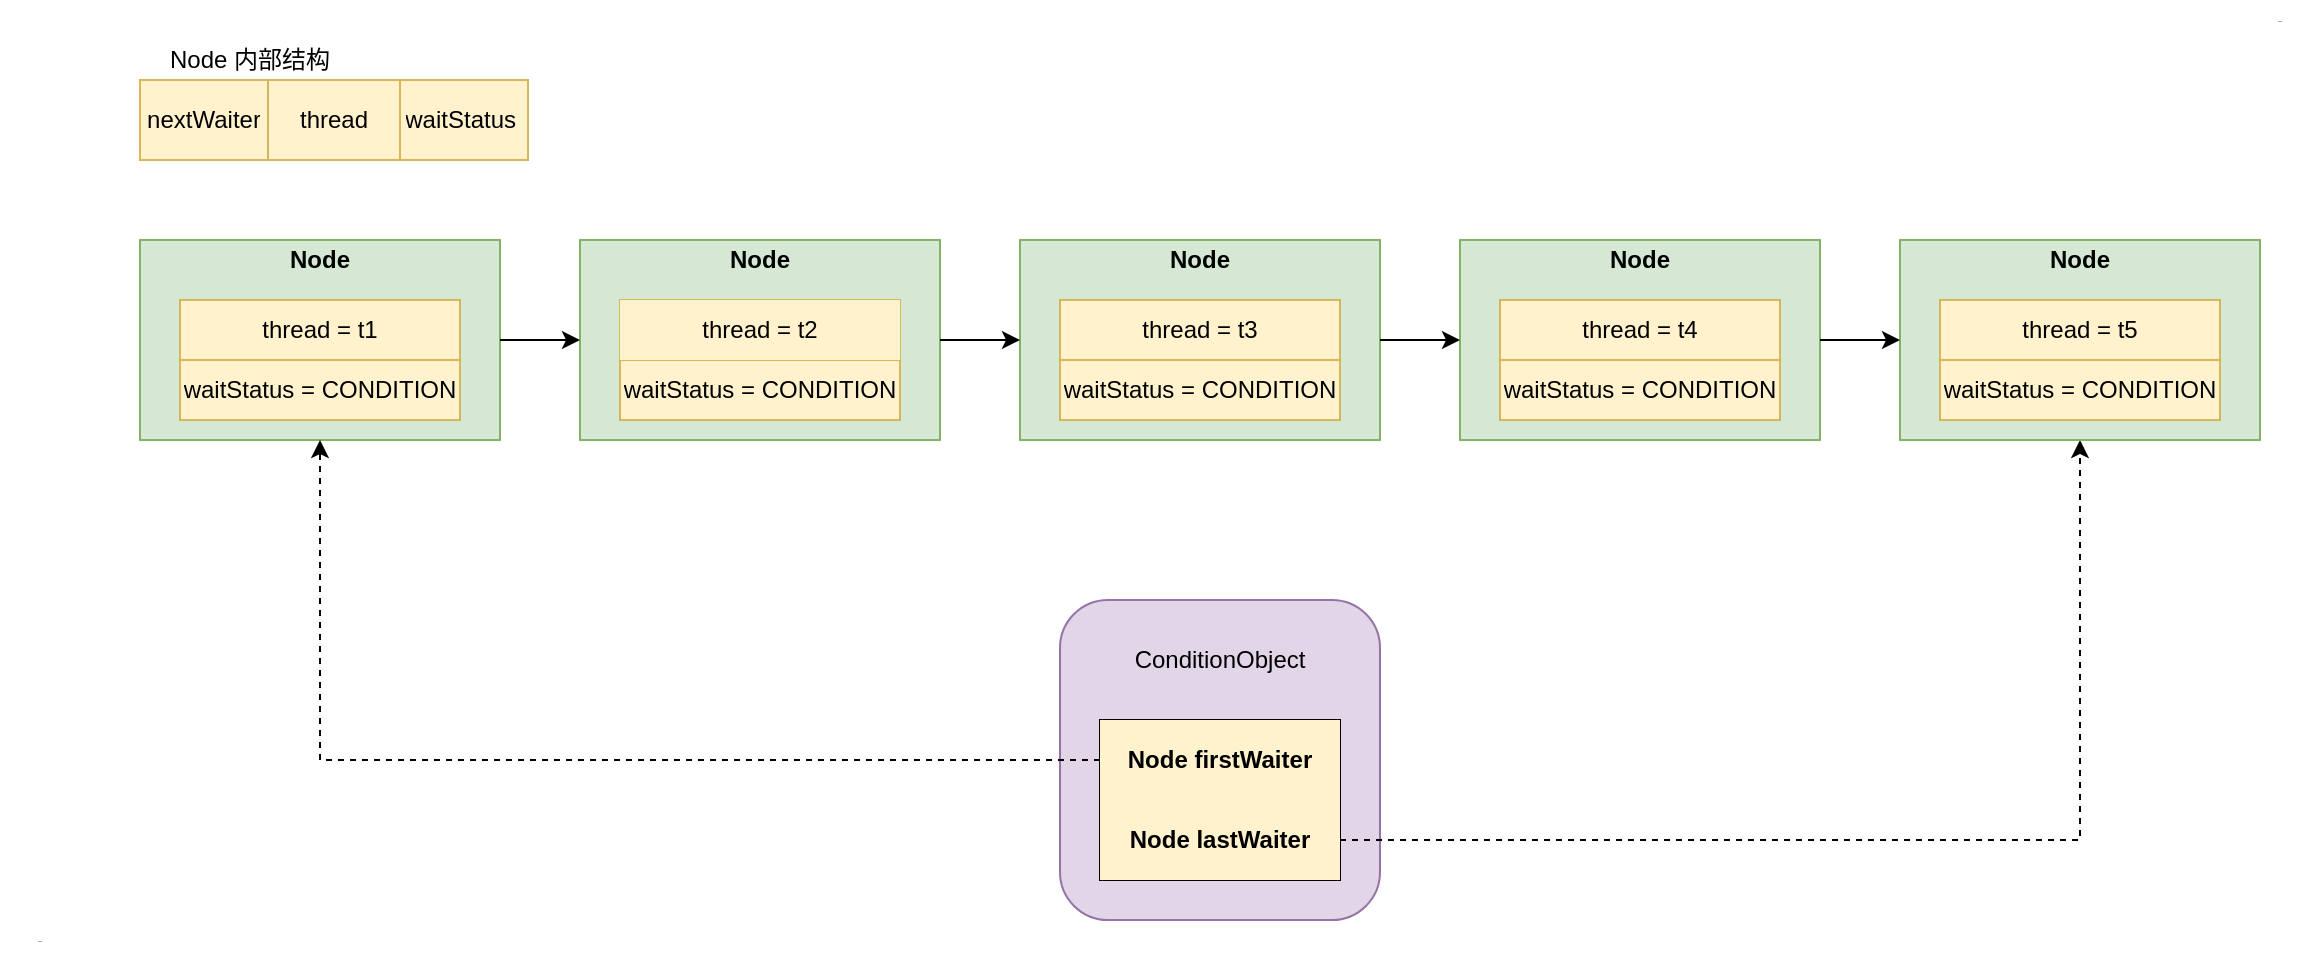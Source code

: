 <mxfile version="13.9.9" type="device" pages="2"><diagram id="wgbxL2GzdKkDWJQPNhwv" name="第 1 页"><mxGraphModel dx="1022" dy="590" grid="1" gridSize="10" guides="1" tooltips="1" connect="1" arrows="1" fold="1" page="1" pageScale="1" pageWidth="827" pageHeight="1169" math="0" shadow="0"><root><mxCell id="0"/><mxCell id="1" parent="0"/><mxCell id="T9ueITL46WB8SpKFOK70-9" value="" style="group;fillColor=#d5e8d4;strokeColor=#82b366;" parent="1" vertex="1" connectable="0"><mxGeometry x="280" y="430" width="180" height="100" as="geometry"/></mxCell><mxCell id="T9ueITL46WB8SpKFOK70-10" value="" style="rounded=0;whiteSpace=wrap;html=1;fillColor=#d5e8d4;strokeColor=#82b366;" parent="T9ueITL46WB8SpKFOK70-9" vertex="1"><mxGeometry width="180" height="100" as="geometry"/></mxCell><mxCell id="T9ueITL46WB8SpKFOK70-11" value="&lt;b&gt;Node&lt;/b&gt;" style="text;html=1;strokeColor=none;fillColor=none;align=center;verticalAlign=middle;whiteSpace=wrap;rounded=0;" parent="T9ueITL46WB8SpKFOK70-9" vertex="1"><mxGeometry x="70" width="40" height="20" as="geometry"/></mxCell><mxCell id="T9ueITL46WB8SpKFOK70-12" value="" style="shape=table;html=1;whiteSpace=wrap;startSize=0;container=1;collapsible=0;childLayout=tableLayout;fillColor=#fff2cc;strokeColor=#d6b656;" parent="T9ueITL46WB8SpKFOK70-9" vertex="1"><mxGeometry x="20" y="30" width="140" height="60" as="geometry"/></mxCell><mxCell id="T9ueITL46WB8SpKFOK70-13" value="" style="shape=partialRectangle;html=1;whiteSpace=wrap;collapsible=0;dropTarget=0;pointerEvents=0;fillColor=none;top=0;left=0;bottom=0;right=0;points=[[0,0.5],[1,0.5]];portConstraint=eastwest;" parent="T9ueITL46WB8SpKFOK70-12" vertex="1"><mxGeometry width="140" height="30" as="geometry"/></mxCell><mxCell id="T9ueITL46WB8SpKFOK70-14" value="thread = t1" style="shape=partialRectangle;html=1;whiteSpace=wrap;connectable=0;fillColor=none;top=0;left=0;bottom=0;right=0;overflow=hidden;" parent="T9ueITL46WB8SpKFOK70-13" vertex="1"><mxGeometry width="140" height="30" as="geometry"/></mxCell><mxCell id="T9ueITL46WB8SpKFOK70-15" value="" style="shape=partialRectangle;html=1;whiteSpace=wrap;collapsible=0;dropTarget=0;pointerEvents=0;fillColor=none;top=0;left=0;bottom=0;right=0;points=[[0,0.5],[1,0.5]];portConstraint=eastwest;" parent="T9ueITL46WB8SpKFOK70-12" vertex="1"><mxGeometry y="30" width="140" height="30" as="geometry"/></mxCell><mxCell id="T9ueITL46WB8SpKFOK70-16" value="waitStatus&amp;nbsp;= CONDITION" style="shape=partialRectangle;html=1;whiteSpace=wrap;connectable=0;fillColor=none;top=0;left=0;bottom=0;right=0;overflow=hidden;" parent="T9ueITL46WB8SpKFOK70-15" vertex="1"><mxGeometry width="140" height="30" as="geometry"/></mxCell><mxCell id="T9ueITL46WB8SpKFOK70-17" value="" style="group;fillColor=#d5e8d4;strokeColor=#82b366;" parent="1" vertex="1" connectable="0"><mxGeometry x="500" y="430" width="180" height="100" as="geometry"/></mxCell><mxCell id="T9ueITL46WB8SpKFOK70-18" value="" style="rounded=0;whiteSpace=wrap;html=1;fillColor=#d5e8d4;strokeColor=#82b366;" parent="T9ueITL46WB8SpKFOK70-17" vertex="1"><mxGeometry width="180" height="100" as="geometry"/></mxCell><mxCell id="T9ueITL46WB8SpKFOK70-19" value="&lt;b&gt;Node&lt;/b&gt;" style="text;html=1;strokeColor=none;fillColor=none;align=center;verticalAlign=middle;whiteSpace=wrap;rounded=0;" parent="T9ueITL46WB8SpKFOK70-17" vertex="1"><mxGeometry x="70" width="40" height="20" as="geometry"/></mxCell><mxCell id="T9ueITL46WB8SpKFOK70-20" value="" style="shape=table;html=1;whiteSpace=wrap;startSize=0;container=1;collapsible=0;childLayout=tableLayout;fillColor=#fff2cc;strokeColor=#d6b656;" parent="T9ueITL46WB8SpKFOK70-17" vertex="1"><mxGeometry x="20" y="30" width="140" height="60" as="geometry"/></mxCell><mxCell id="T9ueITL46WB8SpKFOK70-21" value="" style="shape=partialRectangle;html=1;whiteSpace=wrap;collapsible=0;dropTarget=0;pointerEvents=0;fillColor=none;top=0;left=0;bottom=0;right=0;points=[[0,0.5],[1,0.5]];portConstraint=eastwest;" parent="T9ueITL46WB8SpKFOK70-20" vertex="1"><mxGeometry width="140" height="30" as="geometry"/></mxCell><mxCell id="T9ueITL46WB8SpKFOK70-22" value="thread = t2" style="shape=partialRectangle;html=1;whiteSpace=wrap;connectable=0;fillColor=#fff2cc;top=0;left=0;bottom=0;right=0;overflow=hidden;strokeColor=#d6b656;" parent="T9ueITL46WB8SpKFOK70-21" vertex="1"><mxGeometry width="140" height="30" as="geometry"/></mxCell><mxCell id="T9ueITL46WB8SpKFOK70-23" value="" style="shape=partialRectangle;html=1;whiteSpace=wrap;collapsible=0;dropTarget=0;pointerEvents=0;fillColor=none;top=0;left=0;bottom=0;right=0;points=[[0,0.5],[1,0.5]];portConstraint=eastwest;" parent="T9ueITL46WB8SpKFOK70-20" vertex="1"><mxGeometry y="30" width="140" height="30" as="geometry"/></mxCell><mxCell id="T9ueITL46WB8SpKFOK70-24" value="waitStatus&amp;nbsp;= CONDITION" style="shape=partialRectangle;html=1;whiteSpace=wrap;connectable=0;fillColor=none;top=0;left=0;bottom=0;right=0;overflow=hidden;" parent="T9ueITL46WB8SpKFOK70-23" vertex="1"><mxGeometry width="140" height="30" as="geometry"/></mxCell><mxCell id="T9ueITL46WB8SpKFOK70-25" value="" style="group;fillColor=#d5e8d4;strokeColor=#82b366;" parent="1" vertex="1" connectable="0"><mxGeometry x="720" y="430" width="180" height="100" as="geometry"/></mxCell><mxCell id="T9ueITL46WB8SpKFOK70-26" value="" style="rounded=0;whiteSpace=wrap;html=1;fillColor=#d5e8d4;strokeColor=#82b366;" parent="T9ueITL46WB8SpKFOK70-25" vertex="1"><mxGeometry width="180" height="100" as="geometry"/></mxCell><mxCell id="T9ueITL46WB8SpKFOK70-27" value="&lt;b&gt;Node&lt;/b&gt;" style="text;html=1;strokeColor=none;fillColor=none;align=center;verticalAlign=middle;whiteSpace=wrap;rounded=0;" parent="T9ueITL46WB8SpKFOK70-25" vertex="1"><mxGeometry x="70" width="40" height="20" as="geometry"/></mxCell><mxCell id="T9ueITL46WB8SpKFOK70-28" value="" style="shape=table;html=1;whiteSpace=wrap;startSize=0;container=1;collapsible=0;childLayout=tableLayout;fillColor=#fff2cc;strokeColor=#d6b656;" parent="T9ueITL46WB8SpKFOK70-25" vertex="1"><mxGeometry x="20" y="30" width="140" height="60" as="geometry"/></mxCell><mxCell id="T9ueITL46WB8SpKFOK70-29" value="" style="shape=partialRectangle;html=1;whiteSpace=wrap;collapsible=0;dropTarget=0;pointerEvents=0;fillColor=none;top=0;left=0;bottom=0;right=0;points=[[0,0.5],[1,0.5]];portConstraint=eastwest;" parent="T9ueITL46WB8SpKFOK70-28" vertex="1"><mxGeometry width="140" height="30" as="geometry"/></mxCell><mxCell id="T9ueITL46WB8SpKFOK70-30" value="thread = t3" style="shape=partialRectangle;html=1;whiteSpace=wrap;connectable=0;fillColor=none;top=0;left=0;bottom=0;right=0;overflow=hidden;" parent="T9ueITL46WB8SpKFOK70-29" vertex="1"><mxGeometry width="140" height="30" as="geometry"/></mxCell><mxCell id="T9ueITL46WB8SpKFOK70-31" value="" style="shape=partialRectangle;html=1;whiteSpace=wrap;collapsible=0;dropTarget=0;pointerEvents=0;fillColor=none;top=0;left=0;bottom=0;right=0;points=[[0,0.5],[1,0.5]];portConstraint=eastwest;" parent="T9ueITL46WB8SpKFOK70-28" vertex="1"><mxGeometry y="30" width="140" height="30" as="geometry"/></mxCell><mxCell id="T9ueITL46WB8SpKFOK70-32" value="waitStatus&amp;nbsp;= CONDITION" style="shape=partialRectangle;html=1;whiteSpace=wrap;connectable=0;fillColor=none;top=0;left=0;bottom=0;right=0;overflow=hidden;" parent="T9ueITL46WB8SpKFOK70-31" vertex="1"><mxGeometry width="140" height="30" as="geometry"/></mxCell><mxCell id="T9ueITL46WB8SpKFOK70-33" value="" style="group;fillColor=#fff2cc;strokeColor=#d6b656;" parent="1" vertex="1" connectable="0"><mxGeometry x="940" y="430" width="180" height="100" as="geometry"/></mxCell><mxCell id="T9ueITL46WB8SpKFOK70-34" value="" style="rounded=0;whiteSpace=wrap;html=1;fillColor=#d5e8d4;strokeColor=#82b366;" parent="T9ueITL46WB8SpKFOK70-33" vertex="1"><mxGeometry width="180" height="100" as="geometry"/></mxCell><mxCell id="T9ueITL46WB8SpKFOK70-35" value="&lt;b&gt;Node&lt;/b&gt;" style="text;html=1;strokeColor=none;fillColor=none;align=center;verticalAlign=middle;whiteSpace=wrap;rounded=0;" parent="T9ueITL46WB8SpKFOK70-33" vertex="1"><mxGeometry x="70" width="40" height="20" as="geometry"/></mxCell><mxCell id="T9ueITL46WB8SpKFOK70-36" value="" style="shape=table;html=1;whiteSpace=wrap;startSize=0;container=1;collapsible=0;childLayout=tableLayout;fillColor=#fff2cc;strokeColor=#d6b656;" parent="T9ueITL46WB8SpKFOK70-33" vertex="1"><mxGeometry x="20" y="30" width="140" height="60" as="geometry"/></mxCell><mxCell id="T9ueITL46WB8SpKFOK70-37" value="" style="shape=partialRectangle;html=1;whiteSpace=wrap;collapsible=0;dropTarget=0;pointerEvents=0;fillColor=none;top=0;left=0;bottom=0;right=0;points=[[0,0.5],[1,0.5]];portConstraint=eastwest;" parent="T9ueITL46WB8SpKFOK70-36" vertex="1"><mxGeometry width="140" height="30" as="geometry"/></mxCell><mxCell id="T9ueITL46WB8SpKFOK70-38" value="thread = t4" style="shape=partialRectangle;html=1;whiteSpace=wrap;connectable=0;fillColor=none;top=0;left=0;bottom=0;right=0;overflow=hidden;" parent="T9ueITL46WB8SpKFOK70-37" vertex="1"><mxGeometry width="140" height="30" as="geometry"/></mxCell><mxCell id="T9ueITL46WB8SpKFOK70-39" value="" style="shape=partialRectangle;html=1;whiteSpace=wrap;collapsible=0;dropTarget=0;pointerEvents=0;fillColor=none;top=0;left=0;bottom=0;right=0;points=[[0,0.5],[1,0.5]];portConstraint=eastwest;" parent="T9ueITL46WB8SpKFOK70-36" vertex="1"><mxGeometry y="30" width="140" height="30" as="geometry"/></mxCell><mxCell id="T9ueITL46WB8SpKFOK70-40" value="waitStatus&amp;nbsp;= CONDITION" style="shape=partialRectangle;html=1;whiteSpace=wrap;connectable=0;fillColor=none;top=0;left=0;bottom=0;right=0;overflow=hidden;" parent="T9ueITL46WB8SpKFOK70-39" vertex="1"><mxGeometry width="140" height="30" as="geometry"/></mxCell><mxCell id="T9ueITL46WB8SpKFOK70-49" value="" style="group" parent="1" vertex="1" connectable="0"><mxGeometry x="290" y="330" width="260" height="60" as="geometry"/></mxCell><mxCell id="T9ueITL46WB8SpKFOK70-50" value="" style="shape=table;html=1;whiteSpace=wrap;startSize=0;container=1;collapsible=0;childLayout=tableLayout;fillColor=#fff2cc;strokeColor=#d6b656;" parent="T9ueITL46WB8SpKFOK70-49" vertex="1"><mxGeometry x="-10" y="20" width="194" height="40" as="geometry"/></mxCell><mxCell id="T9ueITL46WB8SpKFOK70-51" value="" style="shape=partialRectangle;html=1;whiteSpace=wrap;collapsible=0;dropTarget=0;pointerEvents=0;fillColor=none;top=0;left=0;bottom=0;right=0;points=[[0,0.5],[1,0.5]];portConstraint=eastwest;" parent="T9ueITL46WB8SpKFOK70-50" vertex="1"><mxGeometry width="194" height="40" as="geometry"/></mxCell><mxCell id="T9ueITL46WB8SpKFOK70-53" value="nextWaiter" style="shape=partialRectangle;html=1;whiteSpace=wrap;connectable=0;fillColor=none;top=0;left=0;bottom=0;right=0;overflow=hidden;" parent="T9ueITL46WB8SpKFOK70-51" vertex="1"><mxGeometry width="64" height="40" as="geometry"/></mxCell><mxCell id="T9ueITL46WB8SpKFOK70-54" value="thread" style="shape=partialRectangle;html=1;whiteSpace=wrap;connectable=0;fillColor=none;top=0;left=0;bottom=0;right=0;overflow=hidden;" parent="T9ueITL46WB8SpKFOK70-51" vertex="1"><mxGeometry x="64" width="66" height="40" as="geometry"/></mxCell><mxCell id="T9ueITL46WB8SpKFOK70-55" value="waitStatus&amp;nbsp;" style="shape=partialRectangle;html=1;whiteSpace=wrap;connectable=0;fillColor=none;top=0;left=0;bottom=0;right=0;overflow=hidden;" parent="T9ueITL46WB8SpKFOK70-51" vertex="1"><mxGeometry x="130" width="64" height="40" as="geometry"/></mxCell><mxCell id="T9ueITL46WB8SpKFOK70-56" value="Node 内部结构" style="text;html=1;strokeColor=none;fillColor=none;align=center;verticalAlign=middle;whiteSpace=wrap;rounded=0;" parent="T9ueITL46WB8SpKFOK70-49" vertex="1"><mxGeometry width="90" height="20" as="geometry"/></mxCell><mxCell id="T9ueITL46WB8SpKFOK70-57" value="" style="group" parent="1" vertex="1" connectable="0"><mxGeometry x="740" y="610" width="160" height="160" as="geometry"/></mxCell><mxCell id="T9ueITL46WB8SpKFOK70-58" value="" style="rounded=1;whiteSpace=wrap;html=1;fillColor=#e1d5e7;strokeColor=#9673a6;" parent="T9ueITL46WB8SpKFOK70-57" vertex="1"><mxGeometry width="160" height="160" as="geometry"/></mxCell><mxCell id="T9ueITL46WB8SpKFOK70-59" value="ConditionObject" style="text;html=1;strokeColor=none;fillColor=none;align=center;verticalAlign=middle;whiteSpace=wrap;rounded=0;" parent="T9ueITL46WB8SpKFOK70-57" vertex="1"><mxGeometry x="60" y="20" width="40" height="20" as="geometry"/></mxCell><mxCell id="T9ueITL46WB8SpKFOK70-60" value="" style="shape=table;html=1;whiteSpace=wrap;startSize=0;container=1;collapsible=0;childLayout=tableLayout;" parent="T9ueITL46WB8SpKFOK70-57" vertex="1"><mxGeometry x="20" y="60" width="120" height="80" as="geometry"/></mxCell><mxCell id="T9ueITL46WB8SpKFOK70-61" value="" style="shape=partialRectangle;html=1;whiteSpace=wrap;collapsible=0;dropTarget=0;pointerEvents=0;fillColor=#fff2cc;top=0;left=0;bottom=0;right=0;points=[[0,0.5],[1,0.5]];portConstraint=eastwest;strokeColor=#d6b656;" parent="T9ueITL46WB8SpKFOK70-60" vertex="1"><mxGeometry width="120" height="40" as="geometry"/></mxCell><mxCell id="T9ueITL46WB8SpKFOK70-62" value="&lt;b&gt;Node firstWaiter&lt;/b&gt;" style="shape=partialRectangle;html=1;whiteSpace=wrap;connectable=0;fillColor=none;top=0;left=0;bottom=0;right=0;overflow=hidden;" parent="T9ueITL46WB8SpKFOK70-61" vertex="1"><mxGeometry width="120" height="40" as="geometry"/></mxCell><mxCell id="T9ueITL46WB8SpKFOK70-63" value="" style="shape=partialRectangle;html=1;whiteSpace=wrap;collapsible=0;dropTarget=0;pointerEvents=0;fillColor=none;top=0;left=0;bottom=0;right=0;points=[[0,0.5],[1,0.5]];portConstraint=eastwest;" parent="T9ueITL46WB8SpKFOK70-60" vertex="1"><mxGeometry y="40" width="120" height="40" as="geometry"/></mxCell><mxCell id="T9ueITL46WB8SpKFOK70-64" value="&lt;b&gt;Node lastWaiter&lt;/b&gt;" style="shape=partialRectangle;html=1;whiteSpace=wrap;connectable=0;fillColor=#fff2cc;top=0;left=0;bottom=0;right=0;overflow=hidden;strokeColor=#d6b656;" parent="T9ueITL46WB8SpKFOK70-63" vertex="1"><mxGeometry width="120" height="40" as="geometry"/></mxCell><mxCell id="T9ueITL46WB8SpKFOK70-65" style="edgeStyle=orthogonalEdgeStyle;rounded=0;orthogonalLoop=1;jettySize=auto;html=1;exitX=0;exitY=0.5;exitDx=0;exitDy=0;entryX=0.5;entryY=1;entryDx=0;entryDy=0;dashed=1;" parent="1" source="T9ueITL46WB8SpKFOK70-61" target="T9ueITL46WB8SpKFOK70-10" edge="1"><mxGeometry relative="1" as="geometry"><mxPoint x="380" y="530" as="targetPoint"/></mxGeometry></mxCell><mxCell id="T9ueITL46WB8SpKFOK70-66" style="edgeStyle=orthogonalEdgeStyle;rounded=0;orthogonalLoop=1;jettySize=auto;html=1;entryX=0.5;entryY=1;entryDx=0;entryDy=0;dashed=1;" parent="1" source="T9ueITL46WB8SpKFOK70-63" target="T9ueITL46WB8SpKFOK70-71" edge="1"><mxGeometry relative="1" as="geometry"/></mxCell><mxCell id="T9ueITL46WB8SpKFOK70-67" value="Text" style="text;html=1;strokeColor=none;fillColor=none;align=center;verticalAlign=middle;whiteSpace=wrap;rounded=0;fontSize=1;" parent="1" vertex="1"><mxGeometry x="210" y="770" width="40" height="20" as="geometry"/></mxCell><mxCell id="T9ueITL46WB8SpKFOK70-69" value="Text" style="text;html=1;strokeColor=none;fillColor=none;align=center;verticalAlign=middle;whiteSpace=wrap;rounded=0;fontSize=1;" parent="1" vertex="1"><mxGeometry x="1330" y="310" width="40" height="20" as="geometry"/></mxCell><mxCell id="T9ueITL46WB8SpKFOK70-70" value="" style="group;fillColor=#fff2cc;strokeColor=#d6b656;" parent="1" vertex="1" connectable="0"><mxGeometry x="1160" y="430" width="180" height="100" as="geometry"/></mxCell><mxCell id="T9ueITL46WB8SpKFOK70-71" value="" style="rounded=0;whiteSpace=wrap;html=1;fillColor=#d5e8d4;strokeColor=#82b366;" parent="T9ueITL46WB8SpKFOK70-70" vertex="1"><mxGeometry width="180" height="100" as="geometry"/></mxCell><mxCell id="T9ueITL46WB8SpKFOK70-72" value="&lt;b&gt;Node&lt;/b&gt;" style="text;html=1;strokeColor=none;fillColor=none;align=center;verticalAlign=middle;whiteSpace=wrap;rounded=0;" parent="T9ueITL46WB8SpKFOK70-70" vertex="1"><mxGeometry x="70" width="40" height="20" as="geometry"/></mxCell><mxCell id="T9ueITL46WB8SpKFOK70-73" value="" style="shape=table;html=1;whiteSpace=wrap;startSize=0;container=1;collapsible=0;childLayout=tableLayout;fillColor=#fff2cc;strokeColor=#d6b656;" parent="T9ueITL46WB8SpKFOK70-70" vertex="1"><mxGeometry x="20" y="30" width="140" height="60" as="geometry"/></mxCell><mxCell id="T9ueITL46WB8SpKFOK70-74" value="" style="shape=partialRectangle;html=1;whiteSpace=wrap;collapsible=0;dropTarget=0;pointerEvents=0;fillColor=none;top=0;left=0;bottom=0;right=0;points=[[0,0.5],[1,0.5]];portConstraint=eastwest;" parent="T9ueITL46WB8SpKFOK70-73" vertex="1"><mxGeometry width="140" height="30" as="geometry"/></mxCell><mxCell id="T9ueITL46WB8SpKFOK70-75" value="thread = t5" style="shape=partialRectangle;html=1;whiteSpace=wrap;connectable=0;fillColor=none;top=0;left=0;bottom=0;right=0;overflow=hidden;" parent="T9ueITL46WB8SpKFOK70-74" vertex="1"><mxGeometry width="140" height="30" as="geometry"/></mxCell><mxCell id="T9ueITL46WB8SpKFOK70-76" value="" style="shape=partialRectangle;html=1;whiteSpace=wrap;collapsible=0;dropTarget=0;pointerEvents=0;fillColor=none;top=0;left=0;bottom=0;right=0;points=[[0,0.5],[1,0.5]];portConstraint=eastwest;" parent="T9ueITL46WB8SpKFOK70-73" vertex="1"><mxGeometry y="30" width="140" height="30" as="geometry"/></mxCell><mxCell id="T9ueITL46WB8SpKFOK70-77" value="waitStatus&amp;nbsp;= CONDITION" style="shape=partialRectangle;html=1;whiteSpace=wrap;connectable=0;fillColor=none;top=0;left=0;bottom=0;right=0;overflow=hidden;" parent="T9ueITL46WB8SpKFOK70-76" vertex="1"><mxGeometry width="140" height="30" as="geometry"/></mxCell><mxCell id="Pb2cw_B1qo6KuvFcF6dM-1" style="edgeStyle=orthogonalEdgeStyle;rounded=0;orthogonalLoop=1;jettySize=auto;html=1;strokeColor=#000000;" parent="1" source="T9ueITL46WB8SpKFOK70-10" target="T9ueITL46WB8SpKFOK70-18" edge="1"><mxGeometry relative="1" as="geometry"/></mxCell><mxCell id="Pb2cw_B1qo6KuvFcF6dM-2" style="edgeStyle=orthogonalEdgeStyle;rounded=0;orthogonalLoop=1;jettySize=auto;html=1;strokeColor=#000000;" parent="1" source="T9ueITL46WB8SpKFOK70-18" target="T9ueITL46WB8SpKFOK70-26" edge="1"><mxGeometry relative="1" as="geometry"/></mxCell><mxCell id="Pb2cw_B1qo6KuvFcF6dM-3" style="edgeStyle=orthogonalEdgeStyle;rounded=0;orthogonalLoop=1;jettySize=auto;html=1;exitX=1;exitY=0.5;exitDx=0;exitDy=0;entryX=0;entryY=0.5;entryDx=0;entryDy=0;strokeColor=#000000;" parent="1" source="T9ueITL46WB8SpKFOK70-26" target="T9ueITL46WB8SpKFOK70-34" edge="1"><mxGeometry relative="1" as="geometry"/></mxCell><mxCell id="Pb2cw_B1qo6KuvFcF6dM-4" style="edgeStyle=orthogonalEdgeStyle;rounded=0;orthogonalLoop=1;jettySize=auto;html=1;exitX=1;exitY=0.5;exitDx=0;exitDy=0;entryX=0;entryY=0.5;entryDx=0;entryDy=0;strokeColor=#000000;" parent="1" source="T9ueITL46WB8SpKFOK70-34" target="T9ueITL46WB8SpKFOK70-71" edge="1"><mxGeometry relative="1" as="geometry"/></mxCell></root></mxGraphModel></diagram><diagram id="YHR7pj0sbZSoZwJYwan8" name="第 2 页"><mxGraphModel dx="1022" dy="1759" grid="1" gridSize="10" guides="1" tooltips="1" connect="1" arrows="1" fold="1" page="1" pageScale="1" pageWidth="827" pageHeight="1169" math="0" shadow="0"><root><mxCell id="Zb7Xlzutcg2jsQEjOHv2-0"/><mxCell id="Zb7Xlzutcg2jsQEjOHv2-1" parent="Zb7Xlzutcg2jsQEjOHv2-0"/><mxCell id="tDGEaDjay0IhNxwNwNxQ-0" value="" style="group;fillColor=#f8cecc;strokeColor=#b85450;" parent="Zb7Xlzutcg2jsQEjOHv2-1" vertex="1" connectable="0"><mxGeometry x="280" y="430" width="180" height="100" as="geometry"/></mxCell><mxCell id="tDGEaDjay0IhNxwNwNxQ-1" value="" style="rounded=0;whiteSpace=wrap;html=1;fillColor=#f8cecc;strokeColor=#b85450;" parent="tDGEaDjay0IhNxwNwNxQ-0" vertex="1"><mxGeometry width="180" height="100" as="geometry"/></mxCell><mxCell id="tDGEaDjay0IhNxwNwNxQ-2" value="&lt;b&gt;Node&lt;/b&gt;" style="text;html=1;strokeColor=none;fillColor=none;align=center;verticalAlign=middle;whiteSpace=wrap;rounded=0;" parent="tDGEaDjay0IhNxwNwNxQ-0" vertex="1"><mxGeometry x="70" width="40" height="20" as="geometry"/></mxCell><mxCell id="tDGEaDjay0IhNxwNwNxQ-3" value="" style="shape=table;html=1;whiteSpace=wrap;startSize=0;container=1;collapsible=0;childLayout=tableLayout;fillColor=#fff2cc;strokeColor=#d6b656;" parent="tDGEaDjay0IhNxwNwNxQ-0" vertex="1"><mxGeometry x="20" y="30" width="140" height="60" as="geometry"/></mxCell><mxCell id="tDGEaDjay0IhNxwNwNxQ-4" value="" style="shape=partialRectangle;html=1;whiteSpace=wrap;collapsible=0;dropTarget=0;pointerEvents=0;fillColor=none;top=0;left=0;bottom=0;right=0;points=[[0,0.5],[1,0.5]];portConstraint=eastwest;" parent="tDGEaDjay0IhNxwNwNxQ-3" vertex="1"><mxGeometry width="140" height="30" as="geometry"/></mxCell><mxCell id="tDGEaDjay0IhNxwNwNxQ-5" value="thread = t5" style="shape=partialRectangle;html=1;whiteSpace=wrap;connectable=0;fillColor=none;top=0;left=0;bottom=0;right=0;overflow=hidden;" parent="tDGEaDjay0IhNxwNwNxQ-4" vertex="1"><mxGeometry width="140" height="30" as="geometry"/></mxCell><mxCell id="tDGEaDjay0IhNxwNwNxQ-6" value="" style="shape=partialRectangle;html=1;whiteSpace=wrap;collapsible=0;dropTarget=0;pointerEvents=0;fillColor=none;top=0;left=0;bottom=0;right=0;points=[[0,0.5],[1,0.5]];portConstraint=eastwest;" parent="tDGEaDjay0IhNxwNwNxQ-3" vertex="1"><mxGeometry y="30" width="140" height="30" as="geometry"/></mxCell><mxCell id="tDGEaDjay0IhNxwNwNxQ-7" value="waitStatus&amp;nbsp;= CONDITION" style="shape=partialRectangle;html=1;whiteSpace=wrap;connectable=0;fillColor=none;top=0;left=0;bottom=0;right=0;overflow=hidden;" parent="tDGEaDjay0IhNxwNwNxQ-6" vertex="1"><mxGeometry width="140" height="30" as="geometry"/></mxCell><mxCell id="tDGEaDjay0IhNxwNwNxQ-8" value="" style="group;fillColor=#d5e8d4;strokeColor=#82b366;" parent="Zb7Xlzutcg2jsQEjOHv2-1" vertex="1" connectable="0"><mxGeometry x="500" y="430" width="180" height="100" as="geometry"/></mxCell><mxCell id="tDGEaDjay0IhNxwNwNxQ-9" value="" style="rounded=0;whiteSpace=wrap;html=1;fillColor=#d5e8d4;strokeColor=#82b366;" parent="tDGEaDjay0IhNxwNwNxQ-8" vertex="1"><mxGeometry width="180" height="100" as="geometry"/></mxCell><mxCell id="tDGEaDjay0IhNxwNwNxQ-10" value="&lt;b&gt;Node&lt;/b&gt;" style="text;html=1;strokeColor=none;fillColor=none;align=center;verticalAlign=middle;whiteSpace=wrap;rounded=0;" parent="tDGEaDjay0IhNxwNwNxQ-8" vertex="1"><mxGeometry x="70" width="40" height="20" as="geometry"/></mxCell><mxCell id="tDGEaDjay0IhNxwNwNxQ-11" value="" style="shape=table;html=1;whiteSpace=wrap;startSize=0;container=1;collapsible=0;childLayout=tableLayout;fillColor=#fff2cc;strokeColor=#d6b656;" parent="tDGEaDjay0IhNxwNwNxQ-8" vertex="1"><mxGeometry x="20" y="30" width="140" height="60" as="geometry"/></mxCell><mxCell id="tDGEaDjay0IhNxwNwNxQ-12" value="" style="shape=partialRectangle;html=1;whiteSpace=wrap;collapsible=0;dropTarget=0;pointerEvents=0;fillColor=none;top=0;left=0;bottom=0;right=0;points=[[0,0.5],[1,0.5]];portConstraint=eastwest;" parent="tDGEaDjay0IhNxwNwNxQ-11" vertex="1"><mxGeometry width="140" height="30" as="geometry"/></mxCell><mxCell id="tDGEaDjay0IhNxwNwNxQ-13" value="thread = t6" style="shape=partialRectangle;html=1;whiteSpace=wrap;connectable=0;fillColor=#fff2cc;top=0;left=0;bottom=0;right=0;overflow=hidden;strokeColor=#d6b656;" parent="tDGEaDjay0IhNxwNwNxQ-12" vertex="1"><mxGeometry width="140" height="30" as="geometry"/></mxCell><mxCell id="tDGEaDjay0IhNxwNwNxQ-14" value="" style="shape=partialRectangle;html=1;whiteSpace=wrap;collapsible=0;dropTarget=0;pointerEvents=0;fillColor=none;top=0;left=0;bottom=0;right=0;points=[[0,0.5],[1,0.5]];portConstraint=eastwest;" parent="tDGEaDjay0IhNxwNwNxQ-11" vertex="1"><mxGeometry y="30" width="140" height="30" as="geometry"/></mxCell><mxCell id="tDGEaDjay0IhNxwNwNxQ-15" value="waitStatus&amp;nbsp;= CONDITION" style="shape=partialRectangle;html=1;whiteSpace=wrap;connectable=0;fillColor=none;top=0;left=0;bottom=0;right=0;overflow=hidden;" parent="tDGEaDjay0IhNxwNwNxQ-14" vertex="1"><mxGeometry width="140" height="30" as="geometry"/></mxCell><mxCell id="tDGEaDjay0IhNxwNwNxQ-16" value="" style="group;fillColor=#d5e8d4;strokeColor=#82b366;" parent="Zb7Xlzutcg2jsQEjOHv2-1" vertex="1" connectable="0"><mxGeometry x="720" y="430" width="180" height="100" as="geometry"/></mxCell><mxCell id="tDGEaDjay0IhNxwNwNxQ-17" value="" style="rounded=0;whiteSpace=wrap;html=1;fillColor=#d5e8d4;strokeColor=#82b366;" parent="tDGEaDjay0IhNxwNwNxQ-16" vertex="1"><mxGeometry width="180" height="100" as="geometry"/></mxCell><mxCell id="tDGEaDjay0IhNxwNwNxQ-18" value="&lt;b&gt;Node&lt;/b&gt;" style="text;html=1;strokeColor=none;fillColor=none;align=center;verticalAlign=middle;whiteSpace=wrap;rounded=0;" parent="tDGEaDjay0IhNxwNwNxQ-16" vertex="1"><mxGeometry x="70" width="40" height="20" as="geometry"/></mxCell><mxCell id="tDGEaDjay0IhNxwNwNxQ-19" value="" style="shape=table;html=1;whiteSpace=wrap;startSize=0;container=1;collapsible=0;childLayout=tableLayout;fillColor=#fff2cc;strokeColor=#d6b656;" parent="tDGEaDjay0IhNxwNwNxQ-16" vertex="1"><mxGeometry x="20" y="30" width="140" height="60" as="geometry"/></mxCell><mxCell id="tDGEaDjay0IhNxwNwNxQ-20" value="" style="shape=partialRectangle;html=1;whiteSpace=wrap;collapsible=0;dropTarget=0;pointerEvents=0;fillColor=none;top=0;left=0;bottom=0;right=0;points=[[0,0.5],[1,0.5]];portConstraint=eastwest;" parent="tDGEaDjay0IhNxwNwNxQ-19" vertex="1"><mxGeometry width="140" height="30" as="geometry"/></mxCell><mxCell id="tDGEaDjay0IhNxwNwNxQ-21" value="thread = t7" style="shape=partialRectangle;html=1;whiteSpace=wrap;connectable=0;fillColor=none;top=0;left=0;bottom=0;right=0;overflow=hidden;" parent="tDGEaDjay0IhNxwNwNxQ-20" vertex="1"><mxGeometry width="140" height="30" as="geometry"/></mxCell><mxCell id="tDGEaDjay0IhNxwNwNxQ-22" value="" style="shape=partialRectangle;html=1;whiteSpace=wrap;collapsible=0;dropTarget=0;pointerEvents=0;fillColor=none;top=0;left=0;bottom=0;right=0;points=[[0,0.5],[1,0.5]];portConstraint=eastwest;" parent="tDGEaDjay0IhNxwNwNxQ-19" vertex="1"><mxGeometry y="30" width="140" height="30" as="geometry"/></mxCell><mxCell id="tDGEaDjay0IhNxwNwNxQ-23" value="waitStatus&amp;nbsp;= CONDITION" style="shape=partialRectangle;html=1;whiteSpace=wrap;connectable=0;fillColor=none;top=0;left=0;bottom=0;right=0;overflow=hidden;" parent="tDGEaDjay0IhNxwNwNxQ-22" vertex="1"><mxGeometry width="140" height="30" as="geometry"/></mxCell><mxCell id="tDGEaDjay0IhNxwNwNxQ-24" value="" style="group;fillColor=#fff2cc;strokeColor=#d6b656;" parent="Zb7Xlzutcg2jsQEjOHv2-1" vertex="1" connectable="0"><mxGeometry x="940" y="430" width="180" height="100" as="geometry"/></mxCell><mxCell id="tDGEaDjay0IhNxwNwNxQ-25" value="" style="rounded=0;whiteSpace=wrap;html=1;fillColor=#d5e8d4;strokeColor=#82b366;" parent="tDGEaDjay0IhNxwNwNxQ-24" vertex="1"><mxGeometry width="180" height="100" as="geometry"/></mxCell><mxCell id="tDGEaDjay0IhNxwNwNxQ-26" value="&lt;b&gt;Node&lt;/b&gt;" style="text;html=1;strokeColor=none;fillColor=none;align=center;verticalAlign=middle;whiteSpace=wrap;rounded=0;" parent="tDGEaDjay0IhNxwNwNxQ-24" vertex="1"><mxGeometry x="70" width="40" height="20" as="geometry"/></mxCell><mxCell id="tDGEaDjay0IhNxwNwNxQ-27" value="" style="shape=table;html=1;whiteSpace=wrap;startSize=0;container=1;collapsible=0;childLayout=tableLayout;fillColor=#fff2cc;strokeColor=#d6b656;" parent="tDGEaDjay0IhNxwNwNxQ-24" vertex="1"><mxGeometry x="20" y="30" width="140" height="60" as="geometry"/></mxCell><mxCell id="tDGEaDjay0IhNxwNwNxQ-28" value="" style="shape=partialRectangle;html=1;whiteSpace=wrap;collapsible=0;dropTarget=0;pointerEvents=0;fillColor=none;top=0;left=0;bottom=0;right=0;points=[[0,0.5],[1,0.5]];portConstraint=eastwest;" parent="tDGEaDjay0IhNxwNwNxQ-27" vertex="1"><mxGeometry width="140" height="30" as="geometry"/></mxCell><mxCell id="tDGEaDjay0IhNxwNwNxQ-29" value="thread = t8" style="shape=partialRectangle;html=1;whiteSpace=wrap;connectable=0;fillColor=none;top=0;left=0;bottom=0;right=0;overflow=hidden;" parent="tDGEaDjay0IhNxwNwNxQ-28" vertex="1"><mxGeometry width="140" height="30" as="geometry"/></mxCell><mxCell id="tDGEaDjay0IhNxwNwNxQ-30" value="" style="shape=partialRectangle;html=1;whiteSpace=wrap;collapsible=0;dropTarget=0;pointerEvents=0;fillColor=none;top=0;left=0;bottom=0;right=0;points=[[0,0.5],[1,0.5]];portConstraint=eastwest;" parent="tDGEaDjay0IhNxwNwNxQ-27" vertex="1"><mxGeometry y="30" width="140" height="30" as="geometry"/></mxCell><mxCell id="tDGEaDjay0IhNxwNwNxQ-31" value="waitStatus&amp;nbsp;= CONDITION" style="shape=partialRectangle;html=1;whiteSpace=wrap;connectable=0;fillColor=none;top=0;left=0;bottom=0;right=0;overflow=hidden;" parent="tDGEaDjay0IhNxwNwNxQ-30" vertex="1"><mxGeometry width="140" height="30" as="geometry"/></mxCell><mxCell id="tDGEaDjay0IhNxwNwNxQ-45" value="" style="group" parent="Zb7Xlzutcg2jsQEjOHv2-1" vertex="1" connectable="0"><mxGeometry x="740" y="610" width="160" height="160" as="geometry"/></mxCell><mxCell id="tDGEaDjay0IhNxwNwNxQ-46" value="" style="rounded=1;whiteSpace=wrap;html=1;fillColor=#e1d5e7;strokeColor=#9673a6;" parent="tDGEaDjay0IhNxwNwNxQ-45" vertex="1"><mxGeometry width="160" height="160" as="geometry"/></mxCell><mxCell id="tDGEaDjay0IhNxwNwNxQ-47" value="ConditionObject" style="text;html=1;strokeColor=none;fillColor=none;align=center;verticalAlign=middle;whiteSpace=wrap;rounded=0;" parent="tDGEaDjay0IhNxwNwNxQ-45" vertex="1"><mxGeometry x="60" y="20" width="40" height="20" as="geometry"/></mxCell><mxCell id="tDGEaDjay0IhNxwNwNxQ-48" value="" style="shape=table;html=1;whiteSpace=wrap;startSize=0;container=1;collapsible=0;childLayout=tableLayout;" parent="tDGEaDjay0IhNxwNwNxQ-45" vertex="1"><mxGeometry x="20" y="60" width="120" height="80" as="geometry"/></mxCell><mxCell id="tDGEaDjay0IhNxwNwNxQ-49" value="" style="shape=partialRectangle;html=1;whiteSpace=wrap;collapsible=0;dropTarget=0;pointerEvents=0;fillColor=#fff2cc;top=0;left=0;bottom=0;right=0;points=[[0,0.5],[1,0.5]];portConstraint=eastwest;strokeColor=#d6b656;" parent="tDGEaDjay0IhNxwNwNxQ-48" vertex="1"><mxGeometry width="120" height="40" as="geometry"/></mxCell><mxCell id="tDGEaDjay0IhNxwNwNxQ-50" value="&lt;b&gt;Node firstWaiter&lt;/b&gt;" style="shape=partialRectangle;html=1;whiteSpace=wrap;connectable=0;fillColor=none;top=0;left=0;bottom=0;right=0;overflow=hidden;" parent="tDGEaDjay0IhNxwNwNxQ-49" vertex="1"><mxGeometry width="120" height="40" as="geometry"/></mxCell><mxCell id="tDGEaDjay0IhNxwNwNxQ-51" value="" style="shape=partialRectangle;html=1;whiteSpace=wrap;collapsible=0;dropTarget=0;pointerEvents=0;fillColor=none;top=0;left=0;bottom=0;right=0;points=[[0,0.5],[1,0.5]];portConstraint=eastwest;" parent="tDGEaDjay0IhNxwNwNxQ-48" vertex="1"><mxGeometry y="40" width="120" height="40" as="geometry"/></mxCell><mxCell id="tDGEaDjay0IhNxwNwNxQ-52" value="&lt;b&gt;Node lastWaiter&lt;/b&gt;" style="shape=partialRectangle;html=1;whiteSpace=wrap;connectable=0;fillColor=#fff2cc;top=0;left=0;bottom=0;right=0;overflow=hidden;strokeColor=#d6b656;" parent="tDGEaDjay0IhNxwNwNxQ-51" vertex="1"><mxGeometry width="120" height="40" as="geometry"/></mxCell><mxCell id="tDGEaDjay0IhNxwNwNxQ-53" style="edgeStyle=orthogonalEdgeStyle;rounded=0;orthogonalLoop=1;jettySize=auto;html=1;exitX=0;exitY=0.5;exitDx=0;exitDy=0;entryX=0.5;entryY=1;entryDx=0;entryDy=0;dashed=1;" parent="Zb7Xlzutcg2jsQEjOHv2-1" source="tDGEaDjay0IhNxwNwNxQ-49" target="tDGEaDjay0IhNxwNwNxQ-9" edge="1"><mxGeometry relative="1" as="geometry"><mxPoint x="380" y="530" as="targetPoint"/><Array as="points"><mxPoint x="590" y="690"/></Array></mxGeometry></mxCell><mxCell id="tDGEaDjay0IhNxwNwNxQ-54" style="edgeStyle=orthogonalEdgeStyle;rounded=0;orthogonalLoop=1;jettySize=auto;html=1;entryX=0.5;entryY=1;entryDx=0;entryDy=0;dashed=1;" parent="Zb7Xlzutcg2jsQEjOHv2-1" source="tDGEaDjay0IhNxwNwNxQ-51" target="tDGEaDjay0IhNxwNwNxQ-58" edge="1"><mxGeometry relative="1" as="geometry"/></mxCell><mxCell id="tDGEaDjay0IhNxwNwNxQ-55" value="Text" style="text;html=1;strokeColor=none;fillColor=none;align=center;verticalAlign=middle;whiteSpace=wrap;rounded=0;fontSize=1;" parent="Zb7Xlzutcg2jsQEjOHv2-1" vertex="1"><mxGeometry x="240" y="760" width="40" height="20" as="geometry"/></mxCell><mxCell id="tDGEaDjay0IhNxwNwNxQ-57" value="" style="group;fillColor=#fff2cc;strokeColor=#d6b656;" parent="Zb7Xlzutcg2jsQEjOHv2-1" vertex="1" connectable="0"><mxGeometry x="1160" y="430" width="180" height="100" as="geometry"/></mxCell><mxCell id="tDGEaDjay0IhNxwNwNxQ-58" value="" style="rounded=0;whiteSpace=wrap;html=1;fillColor=#d5e8d4;strokeColor=#82b366;" parent="tDGEaDjay0IhNxwNwNxQ-57" vertex="1"><mxGeometry width="180" height="100" as="geometry"/></mxCell><mxCell id="tDGEaDjay0IhNxwNwNxQ-59" value="&lt;b&gt;Node&lt;/b&gt;" style="text;html=1;strokeColor=none;fillColor=none;align=center;verticalAlign=middle;whiteSpace=wrap;rounded=0;" parent="tDGEaDjay0IhNxwNwNxQ-57" vertex="1"><mxGeometry x="70" width="40" height="20" as="geometry"/></mxCell><mxCell id="tDGEaDjay0IhNxwNwNxQ-60" value="" style="shape=table;html=1;whiteSpace=wrap;startSize=0;container=1;collapsible=0;childLayout=tableLayout;fillColor=#fff2cc;strokeColor=#d6b656;" parent="tDGEaDjay0IhNxwNwNxQ-57" vertex="1"><mxGeometry x="20" y="30" width="140" height="60" as="geometry"/></mxCell><mxCell id="tDGEaDjay0IhNxwNwNxQ-61" value="" style="shape=partialRectangle;html=1;whiteSpace=wrap;collapsible=0;dropTarget=0;pointerEvents=0;fillColor=none;top=0;left=0;bottom=0;right=0;points=[[0,0.5],[1,0.5]];portConstraint=eastwest;" parent="tDGEaDjay0IhNxwNwNxQ-60" vertex="1"><mxGeometry width="140" height="30" as="geometry"/></mxCell><mxCell id="tDGEaDjay0IhNxwNwNxQ-62" value="thread = t9" style="shape=partialRectangle;html=1;whiteSpace=wrap;connectable=0;fillColor=none;top=0;left=0;bottom=0;right=0;overflow=hidden;" parent="tDGEaDjay0IhNxwNwNxQ-61" vertex="1"><mxGeometry width="140" height="30" as="geometry"/></mxCell><mxCell id="tDGEaDjay0IhNxwNwNxQ-63" value="" style="shape=partialRectangle;html=1;whiteSpace=wrap;collapsible=0;dropTarget=0;pointerEvents=0;fillColor=none;top=0;left=0;bottom=0;right=0;points=[[0,0.5],[1,0.5]];portConstraint=eastwest;" parent="tDGEaDjay0IhNxwNwNxQ-60" vertex="1"><mxGeometry y="30" width="140" height="30" as="geometry"/></mxCell><mxCell id="tDGEaDjay0IhNxwNwNxQ-64" value="waitStatus&amp;nbsp;= CONDITION" style="shape=partialRectangle;html=1;whiteSpace=wrap;connectable=0;fillColor=none;top=0;left=0;bottom=0;right=0;overflow=hidden;" parent="tDGEaDjay0IhNxwNwNxQ-63" vertex="1"><mxGeometry width="140" height="30" as="geometry"/></mxCell><mxCell id="tDGEaDjay0IhNxwNwNxQ-67" value="" style="group" parent="Zb7Xlzutcg2jsQEjOHv2-1" vertex="1" connectable="0"><mxGeometry x="280" y="-70" width="180" height="100" as="geometry"/></mxCell><mxCell id="tDGEaDjay0IhNxwNwNxQ-68" value="" style="rounded=0;whiteSpace=wrap;html=1;fillColor=#f5f5f5;strokeColor=#666666;fontColor=#333333;" parent="tDGEaDjay0IhNxwNwNxQ-67" vertex="1"><mxGeometry width="180" height="100" as="geometry"/></mxCell><mxCell id="tDGEaDjay0IhNxwNwNxQ-69" value="&lt;b&gt;Node&lt;/b&gt;" style="text;html=1;strokeColor=none;fillColor=none;align=center;verticalAlign=middle;whiteSpace=wrap;rounded=0;" parent="tDGEaDjay0IhNxwNwNxQ-67" vertex="1"><mxGeometry x="70" width="40" height="20" as="geometry"/></mxCell><mxCell id="tDGEaDjay0IhNxwNwNxQ-70" value="" style="shape=table;html=1;whiteSpace=wrap;startSize=0;container=1;collapsible=0;childLayout=tableLayout;fillColor=#fff2cc;strokeColor=#d6b656;" parent="tDGEaDjay0IhNxwNwNxQ-67" vertex="1"><mxGeometry x="20" y="30" width="140" height="60" as="geometry"/></mxCell><mxCell id="tDGEaDjay0IhNxwNwNxQ-71" value="" style="shape=partialRectangle;html=1;whiteSpace=wrap;collapsible=0;dropTarget=0;pointerEvents=0;fillColor=none;top=0;left=0;bottom=0;right=0;points=[[0,0.5],[1,0.5]];portConstraint=eastwest;" parent="tDGEaDjay0IhNxwNwNxQ-70" vertex="1"><mxGeometry width="140" height="30" as="geometry"/></mxCell><mxCell id="tDGEaDjay0IhNxwNwNxQ-72" value="thread = null" style="shape=partialRectangle;html=1;whiteSpace=wrap;connectable=0;fillColor=none;top=0;left=0;bottom=0;right=0;overflow=hidden;" parent="tDGEaDjay0IhNxwNwNxQ-71" vertex="1"><mxGeometry width="140" height="30" as="geometry"/></mxCell><mxCell id="tDGEaDjay0IhNxwNwNxQ-73" value="" style="shape=partialRectangle;html=1;whiteSpace=wrap;collapsible=0;dropTarget=0;pointerEvents=0;fillColor=none;top=0;left=0;bottom=0;right=0;points=[[0,0.5],[1,0.5]];portConstraint=eastwest;" parent="tDGEaDjay0IhNxwNwNxQ-70" vertex="1"><mxGeometry y="30" width="140" height="30" as="geometry"/></mxCell><mxCell id="tDGEaDjay0IhNxwNwNxQ-74" value="waitStatus = SiGNAL" style="shape=partialRectangle;html=1;whiteSpace=wrap;connectable=0;fillColor=none;top=0;left=0;bottom=0;right=0;overflow=hidden;" parent="tDGEaDjay0IhNxwNwNxQ-73" vertex="1"><mxGeometry width="140" height="30" as="geometry"/></mxCell><mxCell id="tDGEaDjay0IhNxwNwNxQ-75" value="" style="group;fillColor=#d5e8d4;strokeColor=#82b366;" parent="Zb7Xlzutcg2jsQEjOHv2-1" vertex="1" connectable="0"><mxGeometry x="500" y="-70" width="180" height="100" as="geometry"/></mxCell><mxCell id="tDGEaDjay0IhNxwNwNxQ-76" value="" style="rounded=0;whiteSpace=wrap;html=1;fillColor=#d5e8d4;strokeColor=#82b366;" parent="tDGEaDjay0IhNxwNwNxQ-75" vertex="1"><mxGeometry width="180" height="100" as="geometry"/></mxCell><mxCell id="tDGEaDjay0IhNxwNwNxQ-77" value="&lt;b&gt;Node&lt;/b&gt;" style="text;html=1;strokeColor=none;fillColor=none;align=center;verticalAlign=middle;whiteSpace=wrap;rounded=0;" parent="tDGEaDjay0IhNxwNwNxQ-75" vertex="1"><mxGeometry x="70" width="40" height="20" as="geometry"/></mxCell><mxCell id="tDGEaDjay0IhNxwNwNxQ-78" value="" style="shape=table;html=1;whiteSpace=wrap;startSize=0;container=1;collapsible=0;childLayout=tableLayout;fillColor=#fff2cc;strokeColor=#d6b656;" parent="tDGEaDjay0IhNxwNwNxQ-75" vertex="1"><mxGeometry x="20" y="30" width="140" height="60" as="geometry"/></mxCell><mxCell id="tDGEaDjay0IhNxwNwNxQ-79" value="" style="shape=partialRectangle;html=1;whiteSpace=wrap;collapsible=0;dropTarget=0;pointerEvents=0;fillColor=none;top=0;left=0;bottom=0;right=0;points=[[0,0.5],[1,0.5]];portConstraint=eastwest;" parent="tDGEaDjay0IhNxwNwNxQ-78" vertex="1"><mxGeometry width="140" height="30" as="geometry"/></mxCell><mxCell id="tDGEaDjay0IhNxwNwNxQ-80" value="thread = t1" style="shape=partialRectangle;html=1;whiteSpace=wrap;connectable=0;fillColor=none;top=0;left=0;bottom=0;right=0;overflow=hidden;" parent="tDGEaDjay0IhNxwNwNxQ-79" vertex="1"><mxGeometry width="140" height="30" as="geometry"/></mxCell><mxCell id="tDGEaDjay0IhNxwNwNxQ-81" value="" style="shape=partialRectangle;html=1;whiteSpace=wrap;collapsible=0;dropTarget=0;pointerEvents=0;fillColor=none;top=0;left=0;bottom=0;right=0;points=[[0,0.5],[1,0.5]];portConstraint=eastwest;" parent="tDGEaDjay0IhNxwNwNxQ-78" vertex="1"><mxGeometry y="30" width="140" height="30" as="geometry"/></mxCell><mxCell id="tDGEaDjay0IhNxwNwNxQ-82" value="waitStatus&amp;nbsp;= SiGNAL" style="shape=partialRectangle;html=1;whiteSpace=wrap;connectable=0;fillColor=none;top=0;left=0;bottom=0;right=0;overflow=hidden;" parent="tDGEaDjay0IhNxwNwNxQ-81" vertex="1"><mxGeometry width="140" height="30" as="geometry"/></mxCell><mxCell id="tDGEaDjay0IhNxwNwNxQ-83" value="" style="group;fillColor=#d5e8d4;strokeColor=#82b366;" parent="Zb7Xlzutcg2jsQEjOHv2-1" vertex="1" connectable="0"><mxGeometry x="720" y="-70" width="180" height="100" as="geometry"/></mxCell><mxCell id="tDGEaDjay0IhNxwNwNxQ-84" value="" style="rounded=0;whiteSpace=wrap;html=1;fillColor=#d5e8d4;strokeColor=#82b366;" parent="tDGEaDjay0IhNxwNwNxQ-83" vertex="1"><mxGeometry width="180" height="100" as="geometry"/></mxCell><mxCell id="tDGEaDjay0IhNxwNwNxQ-85" value="&lt;b&gt;Node&lt;/b&gt;" style="text;html=1;strokeColor=none;fillColor=none;align=center;verticalAlign=middle;whiteSpace=wrap;rounded=0;" parent="tDGEaDjay0IhNxwNwNxQ-83" vertex="1"><mxGeometry x="70" width="40" height="20" as="geometry"/></mxCell><mxCell id="tDGEaDjay0IhNxwNwNxQ-86" value="" style="shape=table;html=1;whiteSpace=wrap;startSize=0;container=1;collapsible=0;childLayout=tableLayout;fillColor=#fff2cc;strokeColor=#d6b656;" parent="tDGEaDjay0IhNxwNwNxQ-83" vertex="1"><mxGeometry x="20" y="30" width="140" height="60" as="geometry"/></mxCell><mxCell id="tDGEaDjay0IhNxwNwNxQ-87" value="" style="shape=partialRectangle;html=1;whiteSpace=wrap;collapsible=0;dropTarget=0;pointerEvents=0;fillColor=none;top=0;left=0;bottom=0;right=0;points=[[0,0.5],[1,0.5]];portConstraint=eastwest;" parent="tDGEaDjay0IhNxwNwNxQ-86" vertex="1"><mxGeometry width="140" height="30" as="geometry"/></mxCell><mxCell id="tDGEaDjay0IhNxwNwNxQ-88" value="thread = t2" style="shape=partialRectangle;html=1;whiteSpace=wrap;connectable=0;fillColor=#fff2cc;top=0;left=0;bottom=0;right=0;overflow=hidden;strokeColor=#d6b656;" parent="tDGEaDjay0IhNxwNwNxQ-87" vertex="1"><mxGeometry width="140" height="30" as="geometry"/></mxCell><mxCell id="tDGEaDjay0IhNxwNwNxQ-89" value="" style="shape=partialRectangle;html=1;whiteSpace=wrap;collapsible=0;dropTarget=0;pointerEvents=0;fillColor=none;top=0;left=0;bottom=0;right=0;points=[[0,0.5],[1,0.5]];portConstraint=eastwest;" parent="tDGEaDjay0IhNxwNwNxQ-86" vertex="1"><mxGeometry y="30" width="140" height="30" as="geometry"/></mxCell><mxCell id="tDGEaDjay0IhNxwNwNxQ-90" value="waitStatus&amp;nbsp;= SiGNAL" style="shape=partialRectangle;html=1;whiteSpace=wrap;connectable=0;fillColor=none;top=0;left=0;bottom=0;right=0;overflow=hidden;" parent="tDGEaDjay0IhNxwNwNxQ-89" vertex="1"><mxGeometry width="140" height="30" as="geometry"/></mxCell><mxCell id="tDGEaDjay0IhNxwNwNxQ-91" value="" style="group;fillColor=#d5e8d4;strokeColor=#82b366;" parent="Zb7Xlzutcg2jsQEjOHv2-1" vertex="1" connectable="0"><mxGeometry x="940" y="-70" width="180" height="100" as="geometry"/></mxCell><mxCell id="tDGEaDjay0IhNxwNwNxQ-92" value="" style="rounded=0;whiteSpace=wrap;html=1;fillColor=#d5e8d4;strokeColor=#82b366;" parent="tDGEaDjay0IhNxwNwNxQ-91" vertex="1"><mxGeometry width="180" height="100" as="geometry"/></mxCell><mxCell id="tDGEaDjay0IhNxwNwNxQ-93" value="&lt;b&gt;Node&lt;/b&gt;" style="text;html=1;strokeColor=none;fillColor=none;align=center;verticalAlign=middle;whiteSpace=wrap;rounded=0;" parent="tDGEaDjay0IhNxwNwNxQ-91" vertex="1"><mxGeometry x="70" width="40" height="20" as="geometry"/></mxCell><mxCell id="tDGEaDjay0IhNxwNwNxQ-94" value="" style="shape=table;html=1;whiteSpace=wrap;startSize=0;container=1;collapsible=0;childLayout=tableLayout;fillColor=#fff2cc;strokeColor=#d6b656;" parent="tDGEaDjay0IhNxwNwNxQ-91" vertex="1"><mxGeometry x="20" y="30" width="140" height="60" as="geometry"/></mxCell><mxCell id="tDGEaDjay0IhNxwNwNxQ-95" value="" style="shape=partialRectangle;html=1;whiteSpace=wrap;collapsible=0;dropTarget=0;pointerEvents=0;fillColor=none;top=0;left=0;bottom=0;right=0;points=[[0,0.5],[1,0.5]];portConstraint=eastwest;" parent="tDGEaDjay0IhNxwNwNxQ-94" vertex="1"><mxGeometry width="140" height="30" as="geometry"/></mxCell><mxCell id="tDGEaDjay0IhNxwNwNxQ-96" value="thread = t3" style="shape=partialRectangle;html=1;whiteSpace=wrap;connectable=0;fillColor=none;top=0;left=0;bottom=0;right=0;overflow=hidden;" parent="tDGEaDjay0IhNxwNwNxQ-95" vertex="1"><mxGeometry width="140" height="30" as="geometry"/></mxCell><mxCell id="tDGEaDjay0IhNxwNwNxQ-97" value="" style="shape=partialRectangle;html=1;whiteSpace=wrap;collapsible=0;dropTarget=0;pointerEvents=0;fillColor=none;top=0;left=0;bottom=0;right=0;points=[[0,0.5],[1,0.5]];portConstraint=eastwest;" parent="tDGEaDjay0IhNxwNwNxQ-94" vertex="1"><mxGeometry y="30" width="140" height="30" as="geometry"/></mxCell><mxCell id="tDGEaDjay0IhNxwNwNxQ-98" value="waitStatus&amp;nbsp;= SiGNAL" style="shape=partialRectangle;html=1;whiteSpace=wrap;connectable=0;fillColor=none;top=0;left=0;bottom=0;right=0;overflow=hidden;" parent="tDGEaDjay0IhNxwNwNxQ-97" vertex="1"><mxGeometry width="140" height="30" as="geometry"/></mxCell><mxCell id="tDGEaDjay0IhNxwNwNxQ-99" value="" style="group;fillColor=#fff2cc;strokeColor=#d6b656;" parent="Zb7Xlzutcg2jsQEjOHv2-1" vertex="1" connectable="0"><mxGeometry x="1160" y="-70" width="180" height="100" as="geometry"/></mxCell><mxCell id="tDGEaDjay0IhNxwNwNxQ-100" value="" style="rounded=0;whiteSpace=wrap;html=1;fillColor=#d5e8d4;strokeColor=#82b366;" parent="tDGEaDjay0IhNxwNwNxQ-99" vertex="1"><mxGeometry width="180" height="100" as="geometry"/></mxCell><mxCell id="tDGEaDjay0IhNxwNwNxQ-101" value="&lt;b&gt;Node&lt;/b&gt;" style="text;html=1;strokeColor=none;fillColor=none;align=center;verticalAlign=middle;whiteSpace=wrap;rounded=0;" parent="tDGEaDjay0IhNxwNwNxQ-99" vertex="1"><mxGeometry x="70" width="40" height="20" as="geometry"/></mxCell><mxCell id="tDGEaDjay0IhNxwNwNxQ-102" value="" style="shape=table;html=1;whiteSpace=wrap;startSize=0;container=1;collapsible=0;childLayout=tableLayout;fillColor=#fff2cc;strokeColor=#d6b656;" parent="tDGEaDjay0IhNxwNwNxQ-99" vertex="1"><mxGeometry x="20" y="30" width="140" height="60" as="geometry"/></mxCell><mxCell id="tDGEaDjay0IhNxwNwNxQ-103" value="" style="shape=partialRectangle;html=1;whiteSpace=wrap;collapsible=0;dropTarget=0;pointerEvents=0;fillColor=none;top=0;left=0;bottom=0;right=0;points=[[0,0.5],[1,0.5]];portConstraint=eastwest;" parent="tDGEaDjay0IhNxwNwNxQ-102" vertex="1"><mxGeometry width="140" height="30" as="geometry"/></mxCell><mxCell id="tDGEaDjay0IhNxwNwNxQ-104" value="thread = t4" style="shape=partialRectangle;html=1;whiteSpace=wrap;connectable=0;fillColor=none;top=0;left=0;bottom=0;right=0;overflow=hidden;" parent="tDGEaDjay0IhNxwNwNxQ-103" vertex="1"><mxGeometry width="140" height="30" as="geometry"/></mxCell><mxCell id="tDGEaDjay0IhNxwNwNxQ-105" value="" style="shape=partialRectangle;html=1;whiteSpace=wrap;collapsible=0;dropTarget=0;pointerEvents=0;fillColor=none;top=0;left=0;bottom=0;right=0;points=[[0,0.5],[1,0.5]];portConstraint=eastwest;" parent="tDGEaDjay0IhNxwNwNxQ-102" vertex="1"><mxGeometry y="30" width="140" height="30" as="geometry"/></mxCell><mxCell id="tDGEaDjay0IhNxwNwNxQ-106" value="waitStatus&amp;nbsp;= SIGNAL" style="shape=partialRectangle;html=1;whiteSpace=wrap;connectable=0;fillColor=none;top=0;left=0;bottom=0;right=0;overflow=hidden;" parent="tDGEaDjay0IhNxwNwNxQ-105" vertex="1"><mxGeometry width="140" height="30" as="geometry"/></mxCell><mxCell id="tDGEaDjay0IhNxwNwNxQ-107" style="edgeStyle=orthogonalEdgeStyle;rounded=0;orthogonalLoop=1;jettySize=auto;html=1;exitX=1;exitY=0.25;exitDx=0;exitDy=0;entryX=0;entryY=0.25;entryDx=0;entryDy=0;" parent="Zb7Xlzutcg2jsQEjOHv2-1" source="tDGEaDjay0IhNxwNwNxQ-68" target="tDGEaDjay0IhNxwNwNxQ-76" edge="1"><mxGeometry relative="1" as="geometry"/></mxCell><mxCell id="tDGEaDjay0IhNxwNwNxQ-108" style="edgeStyle=orthogonalEdgeStyle;rounded=0;orthogonalLoop=1;jettySize=auto;html=1;exitX=0;exitY=0.75;exitDx=0;exitDy=0;entryX=1;entryY=0.75;entryDx=0;entryDy=0;" parent="Zb7Xlzutcg2jsQEjOHv2-1" source="tDGEaDjay0IhNxwNwNxQ-76" target="tDGEaDjay0IhNxwNwNxQ-68" edge="1"><mxGeometry relative="1" as="geometry"/></mxCell><mxCell id="tDGEaDjay0IhNxwNwNxQ-109" style="edgeStyle=orthogonalEdgeStyle;rounded=0;orthogonalLoop=1;jettySize=auto;html=1;exitX=1;exitY=0.25;exitDx=0;exitDy=0;entryX=0;entryY=0.25;entryDx=0;entryDy=0;" parent="Zb7Xlzutcg2jsQEjOHv2-1" source="tDGEaDjay0IhNxwNwNxQ-76" target="tDGEaDjay0IhNxwNwNxQ-84" edge="1"><mxGeometry relative="1" as="geometry"/></mxCell><mxCell id="tDGEaDjay0IhNxwNwNxQ-110" style="edgeStyle=orthogonalEdgeStyle;rounded=0;orthogonalLoop=1;jettySize=auto;html=1;exitX=0;exitY=0.75;exitDx=0;exitDy=0;entryX=1;entryY=0.75;entryDx=0;entryDy=0;" parent="Zb7Xlzutcg2jsQEjOHv2-1" source="tDGEaDjay0IhNxwNwNxQ-84" target="tDGEaDjay0IhNxwNwNxQ-76" edge="1"><mxGeometry relative="1" as="geometry"/></mxCell><mxCell id="tDGEaDjay0IhNxwNwNxQ-111" style="edgeStyle=orthogonalEdgeStyle;rounded=0;orthogonalLoop=1;jettySize=auto;html=1;exitX=1;exitY=0.25;exitDx=0;exitDy=0;entryX=0;entryY=0.25;entryDx=0;entryDy=0;" parent="Zb7Xlzutcg2jsQEjOHv2-1" source="tDGEaDjay0IhNxwNwNxQ-84" target="tDGEaDjay0IhNxwNwNxQ-92" edge="1"><mxGeometry relative="1" as="geometry"/></mxCell><mxCell id="tDGEaDjay0IhNxwNwNxQ-112" style="edgeStyle=orthogonalEdgeStyle;rounded=0;orthogonalLoop=1;jettySize=auto;html=1;exitX=0;exitY=0.75;exitDx=0;exitDy=0;entryX=1;entryY=0.75;entryDx=0;entryDy=0;" parent="Zb7Xlzutcg2jsQEjOHv2-1" source="tDGEaDjay0IhNxwNwNxQ-92" target="tDGEaDjay0IhNxwNwNxQ-84" edge="1"><mxGeometry relative="1" as="geometry"/></mxCell><mxCell id="tDGEaDjay0IhNxwNwNxQ-113" style="edgeStyle=orthogonalEdgeStyle;rounded=0;orthogonalLoop=1;jettySize=auto;html=1;exitX=1;exitY=0.25;exitDx=0;exitDy=0;entryX=0;entryY=0.25;entryDx=0;entryDy=0;" parent="Zb7Xlzutcg2jsQEjOHv2-1" source="tDGEaDjay0IhNxwNwNxQ-92" target="tDGEaDjay0IhNxwNwNxQ-100" edge="1"><mxGeometry relative="1" as="geometry"/></mxCell><mxCell id="tDGEaDjay0IhNxwNwNxQ-114" style="edgeStyle=orthogonalEdgeStyle;rounded=0;orthogonalLoop=1;jettySize=auto;html=1;exitX=0;exitY=0.75;exitDx=0;exitDy=0;entryX=1;entryY=0.75;entryDx=0;entryDy=0;" parent="Zb7Xlzutcg2jsQEjOHv2-1" source="tDGEaDjay0IhNxwNwNxQ-100" target="tDGEaDjay0IhNxwNwNxQ-92" edge="1"><mxGeometry relative="1" as="geometry"/></mxCell><mxCell id="tDGEaDjay0IhNxwNwNxQ-115" value="" style="group" parent="Zb7Xlzutcg2jsQEjOHv2-1" vertex="1" connectable="0"><mxGeometry x="280" y="-170" width="260" height="60" as="geometry"/></mxCell><mxCell id="tDGEaDjay0IhNxwNwNxQ-116" value="" style="shape=table;html=1;whiteSpace=wrap;startSize=0;container=1;collapsible=0;childLayout=tableLayout;fillColor=#fff2cc;strokeColor=#d6b656;" parent="tDGEaDjay0IhNxwNwNxQ-115" vertex="1"><mxGeometry y="20" width="260" height="40" as="geometry"/></mxCell><mxCell id="tDGEaDjay0IhNxwNwNxQ-117" value="" style="shape=partialRectangle;html=1;whiteSpace=wrap;collapsible=0;dropTarget=0;pointerEvents=0;fillColor=none;top=0;left=0;bottom=0;right=0;points=[[0,0.5],[1,0.5]];portConstraint=eastwest;" parent="tDGEaDjay0IhNxwNwNxQ-116" vertex="1"><mxGeometry width="260" height="40" as="geometry"/></mxCell><mxCell id="tDGEaDjay0IhNxwNwNxQ-118" value="pre" style="shape=partialRectangle;html=1;whiteSpace=wrap;connectable=0;fillColor=none;top=0;left=0;bottom=0;right=0;overflow=hidden;" parent="tDGEaDjay0IhNxwNwNxQ-117" vertex="1"><mxGeometry width="66" height="40" as="geometry"/></mxCell><mxCell id="tDGEaDjay0IhNxwNwNxQ-119" value="next" style="shape=partialRectangle;html=1;whiteSpace=wrap;connectable=0;fillColor=none;top=0;left=0;bottom=0;right=0;overflow=hidden;" parent="tDGEaDjay0IhNxwNwNxQ-117" vertex="1"><mxGeometry x="66" width="64" height="40" as="geometry"/></mxCell><mxCell id="tDGEaDjay0IhNxwNwNxQ-120" value="thread" style="shape=partialRectangle;html=1;whiteSpace=wrap;connectable=0;fillColor=none;top=0;left=0;bottom=0;right=0;overflow=hidden;" parent="tDGEaDjay0IhNxwNwNxQ-117" vertex="1"><mxGeometry x="130" width="66" height="40" as="geometry"/></mxCell><mxCell id="tDGEaDjay0IhNxwNwNxQ-121" value="waitStatus&amp;nbsp;" style="shape=partialRectangle;html=1;whiteSpace=wrap;connectable=0;fillColor=none;top=0;left=0;bottom=0;right=0;overflow=hidden;" parent="tDGEaDjay0IhNxwNwNxQ-117" vertex="1"><mxGeometry x="196" width="64" height="40" as="geometry"/></mxCell><mxCell id="tDGEaDjay0IhNxwNwNxQ-122" value="Node 内部结构" style="text;html=1;strokeColor=none;fillColor=none;align=center;verticalAlign=middle;whiteSpace=wrap;rounded=0;" parent="tDGEaDjay0IhNxwNwNxQ-115" vertex="1"><mxGeometry width="90" height="20" as="geometry"/></mxCell><mxCell id="tDGEaDjay0IhNxwNwNxQ-123" value="" style="group" parent="Zb7Xlzutcg2jsQEjOHv2-1" vertex="1" connectable="0"><mxGeometry x="730" y="110" width="160" height="160" as="geometry"/></mxCell><mxCell id="tDGEaDjay0IhNxwNwNxQ-124" value="" style="rounded=1;whiteSpace=wrap;html=1;fillColor=#e1d5e7;strokeColor=#9673a6;" parent="tDGEaDjay0IhNxwNwNxQ-123" vertex="1"><mxGeometry width="160" height="160" as="geometry"/></mxCell><mxCell id="tDGEaDjay0IhNxwNwNxQ-125" value="AQS&amp;nbsp;" style="text;html=1;strokeColor=none;fillColor=none;align=center;verticalAlign=middle;whiteSpace=wrap;rounded=0;" parent="tDGEaDjay0IhNxwNwNxQ-123" vertex="1"><mxGeometry x="60" y="20" width="40" height="20" as="geometry"/></mxCell><mxCell id="tDGEaDjay0IhNxwNwNxQ-126" value="" style="shape=table;html=1;whiteSpace=wrap;startSize=0;container=1;collapsible=0;childLayout=tableLayout;" parent="tDGEaDjay0IhNxwNwNxQ-123" vertex="1"><mxGeometry x="20" y="60" width="120" height="80" as="geometry"/></mxCell><mxCell id="tDGEaDjay0IhNxwNwNxQ-127" value="" style="shape=partialRectangle;html=1;whiteSpace=wrap;collapsible=0;dropTarget=0;pointerEvents=0;fillColor=#fff2cc;top=0;left=0;bottom=0;right=0;points=[[0,0.5],[1,0.5]];portConstraint=eastwest;strokeColor=#d6b656;" parent="tDGEaDjay0IhNxwNwNxQ-126" vertex="1"><mxGeometry width="120" height="40" as="geometry"/></mxCell><mxCell id="tDGEaDjay0IhNxwNwNxQ-128" value="&lt;b&gt;Node head&lt;/b&gt;" style="shape=partialRectangle;html=1;whiteSpace=wrap;connectable=0;fillColor=none;top=0;left=0;bottom=0;right=0;overflow=hidden;" parent="tDGEaDjay0IhNxwNwNxQ-127" vertex="1"><mxGeometry width="120" height="40" as="geometry"/></mxCell><mxCell id="tDGEaDjay0IhNxwNwNxQ-129" value="" style="shape=partialRectangle;html=1;whiteSpace=wrap;collapsible=0;dropTarget=0;pointerEvents=0;fillColor=none;top=0;left=0;bottom=0;right=0;points=[[0,0.5],[1,0.5]];portConstraint=eastwest;" parent="tDGEaDjay0IhNxwNwNxQ-126" vertex="1"><mxGeometry y="40" width="120" height="40" as="geometry"/></mxCell><mxCell id="tDGEaDjay0IhNxwNwNxQ-130" value="&lt;b&gt;Node tail&lt;/b&gt;" style="shape=partialRectangle;html=1;whiteSpace=wrap;connectable=0;fillColor=#fff2cc;top=0;left=0;bottom=0;right=0;overflow=hidden;strokeColor=#d6b656;" parent="tDGEaDjay0IhNxwNwNxQ-129" vertex="1"><mxGeometry width="120" height="40" as="geometry"/></mxCell><mxCell id="tDGEaDjay0IhNxwNwNxQ-131" style="edgeStyle=orthogonalEdgeStyle;rounded=0;orthogonalLoop=1;jettySize=auto;html=1;exitX=0;exitY=0.5;exitDx=0;exitDy=0;entryX=0.5;entryY=1;entryDx=0;entryDy=0;dashed=1;" parent="Zb7Xlzutcg2jsQEjOHv2-1" source="tDGEaDjay0IhNxwNwNxQ-127" target="tDGEaDjay0IhNxwNwNxQ-68" edge="1"><mxGeometry relative="1" as="geometry"/></mxCell><mxCell id="tDGEaDjay0IhNxwNwNxQ-132" style="edgeStyle=orthogonalEdgeStyle;rounded=0;orthogonalLoop=1;jettySize=auto;html=1;entryX=0.549;entryY=0.996;entryDx=0;entryDy=0;entryPerimeter=0;dashed=1;strokeColor=#FF3333;" parent="Zb7Xlzutcg2jsQEjOHv2-1" source="tDGEaDjay0IhNxwNwNxQ-129" target="tDGEaDjay0IhNxwNwNxQ-100" edge="1"><mxGeometry relative="1" as="geometry"/></mxCell><mxCell id="Igkypi8SRbPZcGX216lk-7" style="edgeStyle=orthogonalEdgeStyle;rounded=0;orthogonalLoop=1;jettySize=auto;html=1;entryX=0.5;entryY=1;entryDx=0;entryDy=0;dashed=1;strokeColor=#FF3333;" parent="Zb7Xlzutcg2jsQEjOHv2-1" source="tDGEaDjay0IhNxwNwNxQ-49" target="tDGEaDjay0IhNxwNwNxQ-1" edge="1"><mxGeometry relative="1" as="geometry"/></mxCell><mxCell id="Igkypi8SRbPZcGX216lk-8" value="" style="shape=umlDestroy;whiteSpace=wrap;html=1;strokeWidth=3;strokeColor=#FF3333;" parent="Zb7Xlzutcg2jsQEjOHv2-1" vertex="1"><mxGeometry x="360" y="575" width="20" height="20" as="geometry"/></mxCell><mxCell id="Igkypi8SRbPZcGX216lk-12" value="" style="shape=table;html=1;whiteSpace=wrap;startSize=0;container=1;collapsible=0;childLayout=tableLayout;fillColor=#fff2cc;strokeColor=#d6b656;" parent="Zb7Xlzutcg2jsQEjOHv2-1" vertex="1"><mxGeometry x="280" y="350" width="194" height="40" as="geometry"/></mxCell><mxCell id="Igkypi8SRbPZcGX216lk-13" value="" style="shape=partialRectangle;html=1;whiteSpace=wrap;collapsible=0;dropTarget=0;pointerEvents=0;fillColor=none;top=0;left=0;bottom=0;right=0;points=[[0,0.5],[1,0.5]];portConstraint=eastwest;" parent="Igkypi8SRbPZcGX216lk-12" vertex="1"><mxGeometry width="194" height="40" as="geometry"/></mxCell><mxCell id="Igkypi8SRbPZcGX216lk-14" value="nextWaiter" style="shape=partialRectangle;html=1;whiteSpace=wrap;connectable=0;fillColor=none;top=0;left=0;bottom=0;right=0;overflow=hidden;" parent="Igkypi8SRbPZcGX216lk-13" vertex="1"><mxGeometry width="64" height="40" as="geometry"/></mxCell><mxCell id="Igkypi8SRbPZcGX216lk-15" value="thread" style="shape=partialRectangle;html=1;whiteSpace=wrap;connectable=0;fillColor=none;top=0;left=0;bottom=0;right=0;overflow=hidden;" parent="Igkypi8SRbPZcGX216lk-13" vertex="1"><mxGeometry x="64" width="66" height="40" as="geometry"/></mxCell><mxCell id="Igkypi8SRbPZcGX216lk-16" value="waitStatus&amp;nbsp;" style="shape=partialRectangle;html=1;whiteSpace=wrap;connectable=0;fillColor=none;top=0;left=0;bottom=0;right=0;overflow=hidden;" parent="Igkypi8SRbPZcGX216lk-13" vertex="1"><mxGeometry x="130" width="64" height="40" as="geometry"/></mxCell><mxCell id="Igkypi8SRbPZcGX216lk-17" value="Node 内部结构" style="text;html=1;strokeColor=none;fillColor=none;align=center;verticalAlign=middle;whiteSpace=wrap;rounded=0;" parent="Zb7Xlzutcg2jsQEjOHv2-1" vertex="1"><mxGeometry x="280" y="330" width="90" height="20" as="geometry"/></mxCell><mxCell id="Igkypi8SRbPZcGX216lk-20" value="" style="shape=umlDestroy;whiteSpace=wrap;html=1;strokeWidth=3;strokeColor=#FF3333;" parent="Zb7Xlzutcg2jsQEjOHv2-1" vertex="1"><mxGeometry x="1250" y="150" width="20" height="20" as="geometry"/></mxCell><mxCell id="Igkypi8SRbPZcGX216lk-22" value="" style="group;fillColor=#d5e8d4;strokeColor=#82b366;" parent="Zb7Xlzutcg2jsQEjOHv2-1" vertex="1" connectable="0"><mxGeometry x="1380" y="-70" width="180" height="100" as="geometry"/></mxCell><mxCell id="Igkypi8SRbPZcGX216lk-23" value="" style="rounded=0;whiteSpace=wrap;html=1;fillColor=#d5e8d4;strokeColor=#82b366;" parent="Igkypi8SRbPZcGX216lk-22" vertex="1"><mxGeometry width="180" height="100" as="geometry"/></mxCell><mxCell id="Igkypi8SRbPZcGX216lk-24" value="&lt;b&gt;Node&lt;/b&gt;" style="text;html=1;strokeColor=none;fillColor=none;align=center;verticalAlign=middle;whiteSpace=wrap;rounded=0;" parent="Igkypi8SRbPZcGX216lk-22" vertex="1"><mxGeometry x="70" width="40" height="20" as="geometry"/></mxCell><mxCell id="Igkypi8SRbPZcGX216lk-25" value="" style="shape=table;html=1;whiteSpace=wrap;startSize=0;container=1;collapsible=0;childLayout=tableLayout;fillColor=#fff2cc;strokeColor=#d6b656;" parent="Igkypi8SRbPZcGX216lk-22" vertex="1"><mxGeometry x="20" y="30" width="140" height="60" as="geometry"/></mxCell><mxCell id="Igkypi8SRbPZcGX216lk-26" value="" style="shape=partialRectangle;html=1;whiteSpace=wrap;collapsible=0;dropTarget=0;pointerEvents=0;fillColor=none;top=0;left=0;bottom=0;right=0;points=[[0,0.5],[1,0.5]];portConstraint=eastwest;" parent="Igkypi8SRbPZcGX216lk-25" vertex="1"><mxGeometry width="140" height="30" as="geometry"/></mxCell><mxCell id="Igkypi8SRbPZcGX216lk-27" value="thread = t5" style="shape=partialRectangle;html=1;whiteSpace=wrap;connectable=0;fillColor=none;top=0;left=0;bottom=0;right=0;overflow=hidden;" parent="Igkypi8SRbPZcGX216lk-26" vertex="1"><mxGeometry width="140" height="30" as="geometry"/></mxCell><mxCell id="Igkypi8SRbPZcGX216lk-28" value="" style="shape=partialRectangle;html=1;whiteSpace=wrap;collapsible=0;dropTarget=0;pointerEvents=0;fillColor=none;top=0;left=0;bottom=0;right=0;points=[[0,0.5],[1,0.5]];portConstraint=eastwest;" parent="Igkypi8SRbPZcGX216lk-25" vertex="1"><mxGeometry y="30" width="140" height="30" as="geometry"/></mxCell><mxCell id="Igkypi8SRbPZcGX216lk-29" value="waitStatus&amp;nbsp;= 0" style="shape=partialRectangle;html=1;whiteSpace=wrap;connectable=0;fillColor=none;top=0;left=0;bottom=0;right=0;overflow=hidden;" parent="Igkypi8SRbPZcGX216lk-28" vertex="1"><mxGeometry width="140" height="30" as="geometry"/></mxCell><mxCell id="Igkypi8SRbPZcGX216lk-31" style="edgeStyle=orthogonalEdgeStyle;rounded=0;orthogonalLoop=1;jettySize=auto;html=1;exitX=1;exitY=0.25;exitDx=0;exitDy=0;entryX=0;entryY=0.25;entryDx=0;entryDy=0;" parent="Zb7Xlzutcg2jsQEjOHv2-1" source="tDGEaDjay0IhNxwNwNxQ-100" target="Igkypi8SRbPZcGX216lk-23" edge="1"><mxGeometry relative="1" as="geometry"/></mxCell><mxCell id="Igkypi8SRbPZcGX216lk-32" style="edgeStyle=orthogonalEdgeStyle;rounded=0;orthogonalLoop=1;jettySize=auto;html=1;exitX=0;exitY=0.75;exitDx=0;exitDy=0;entryX=1;entryY=0.75;entryDx=0;entryDy=0;" parent="Zb7Xlzutcg2jsQEjOHv2-1" source="Igkypi8SRbPZcGX216lk-23" target="tDGEaDjay0IhNxwNwNxQ-100" edge="1"><mxGeometry relative="1" as="geometry"/></mxCell><mxCell id="Igkypi8SRbPZcGX216lk-33" style="edgeStyle=orthogonalEdgeStyle;rounded=0;orthogonalLoop=1;jettySize=auto;html=1;entryX=0.5;entryY=1;entryDx=0;entryDy=0;strokeColor=#000000;" parent="Zb7Xlzutcg2jsQEjOHv2-1" source="tDGEaDjay0IhNxwNwNxQ-129" target="Igkypi8SRbPZcGX216lk-23" edge="1"><mxGeometry relative="1" as="geometry"/></mxCell><mxCell id="Igkypi8SRbPZcGX216lk-35" value="" style="shape=flexArrow;endArrow=classic;html=1;strokeColor=#80FF00;" parent="Zb7Xlzutcg2jsQEjOHv2-1" edge="1"><mxGeometry width="50" height="50" relative="1" as="geometry"><mxPoint x="460" y="430" as="sourcePoint"/><mxPoint x="1460" y="40" as="targetPoint"/></mxGeometry></mxCell><mxCell id="Igkypi8SRbPZcGX216lk-36" value="Text" style="text;html=1;strokeColor=none;fillColor=none;align=center;verticalAlign=middle;whiteSpace=wrap;rounded=0;fontSize=1;" parent="Zb7Xlzutcg2jsQEjOHv2-1" vertex="1"><mxGeometry x="1540" y="-200" width="40" height="20" as="geometry"/></mxCell><mxCell id="mASlqhBt1Vut_GLzJi7r-1" style="edgeStyle=orthogonalEdgeStyle;rounded=0;orthogonalLoop=1;jettySize=auto;html=1;entryX=0;entryY=0.5;entryDx=0;entryDy=0;strokeColor=#000000;" parent="Zb7Xlzutcg2jsQEjOHv2-1" source="tDGEaDjay0IhNxwNwNxQ-9" target="tDGEaDjay0IhNxwNwNxQ-17" edge="1"><mxGeometry relative="1" as="geometry"/></mxCell><mxCell id="mASlqhBt1Vut_GLzJi7r-2" style="edgeStyle=orthogonalEdgeStyle;rounded=0;orthogonalLoop=1;jettySize=auto;html=1;entryX=0;entryY=0.5;entryDx=0;entryDy=0;strokeColor=#000000;" parent="Zb7Xlzutcg2jsQEjOHv2-1" source="tDGEaDjay0IhNxwNwNxQ-17" target="tDGEaDjay0IhNxwNwNxQ-25" edge="1"><mxGeometry relative="1" as="geometry"/></mxCell><mxCell id="mASlqhBt1Vut_GLzJi7r-3" style="edgeStyle=orthogonalEdgeStyle;rounded=0;orthogonalLoop=1;jettySize=auto;html=1;strokeColor=#000000;" parent="Zb7Xlzutcg2jsQEjOHv2-1" source="tDGEaDjay0IhNxwNwNxQ-25" target="tDGEaDjay0IhNxwNwNxQ-58" edge="1"><mxGeometry relative="1" as="geometry"/></mxCell><mxCell id="Igkypi8SRbPZcGX216lk-4" value="" style="shape=umlDestroy;whiteSpace=wrap;html=1;strokeWidth=3;strokeColor=#FF3333;" parent="Zb7Xlzutcg2jsQEjOHv2-1" vertex="1"><mxGeometry x="470" y="470" width="20" height="20" as="geometry"/></mxCell><mxCell id="mASlqhBt1Vut_GLzJi7r-8" style="edgeStyle=orthogonalEdgeStyle;rounded=0;orthogonalLoop=1;jettySize=auto;html=1;strokeColor=#000000;" parent="Zb7Xlzutcg2jsQEjOHv2-1" source="tDGEaDjay0IhNxwNwNxQ-1" target="tDGEaDjay0IhNxwNwNxQ-9" edge="1"><mxGeometry relative="1" as="geometry"/></mxCell></root></mxGraphModel></diagram></mxfile>